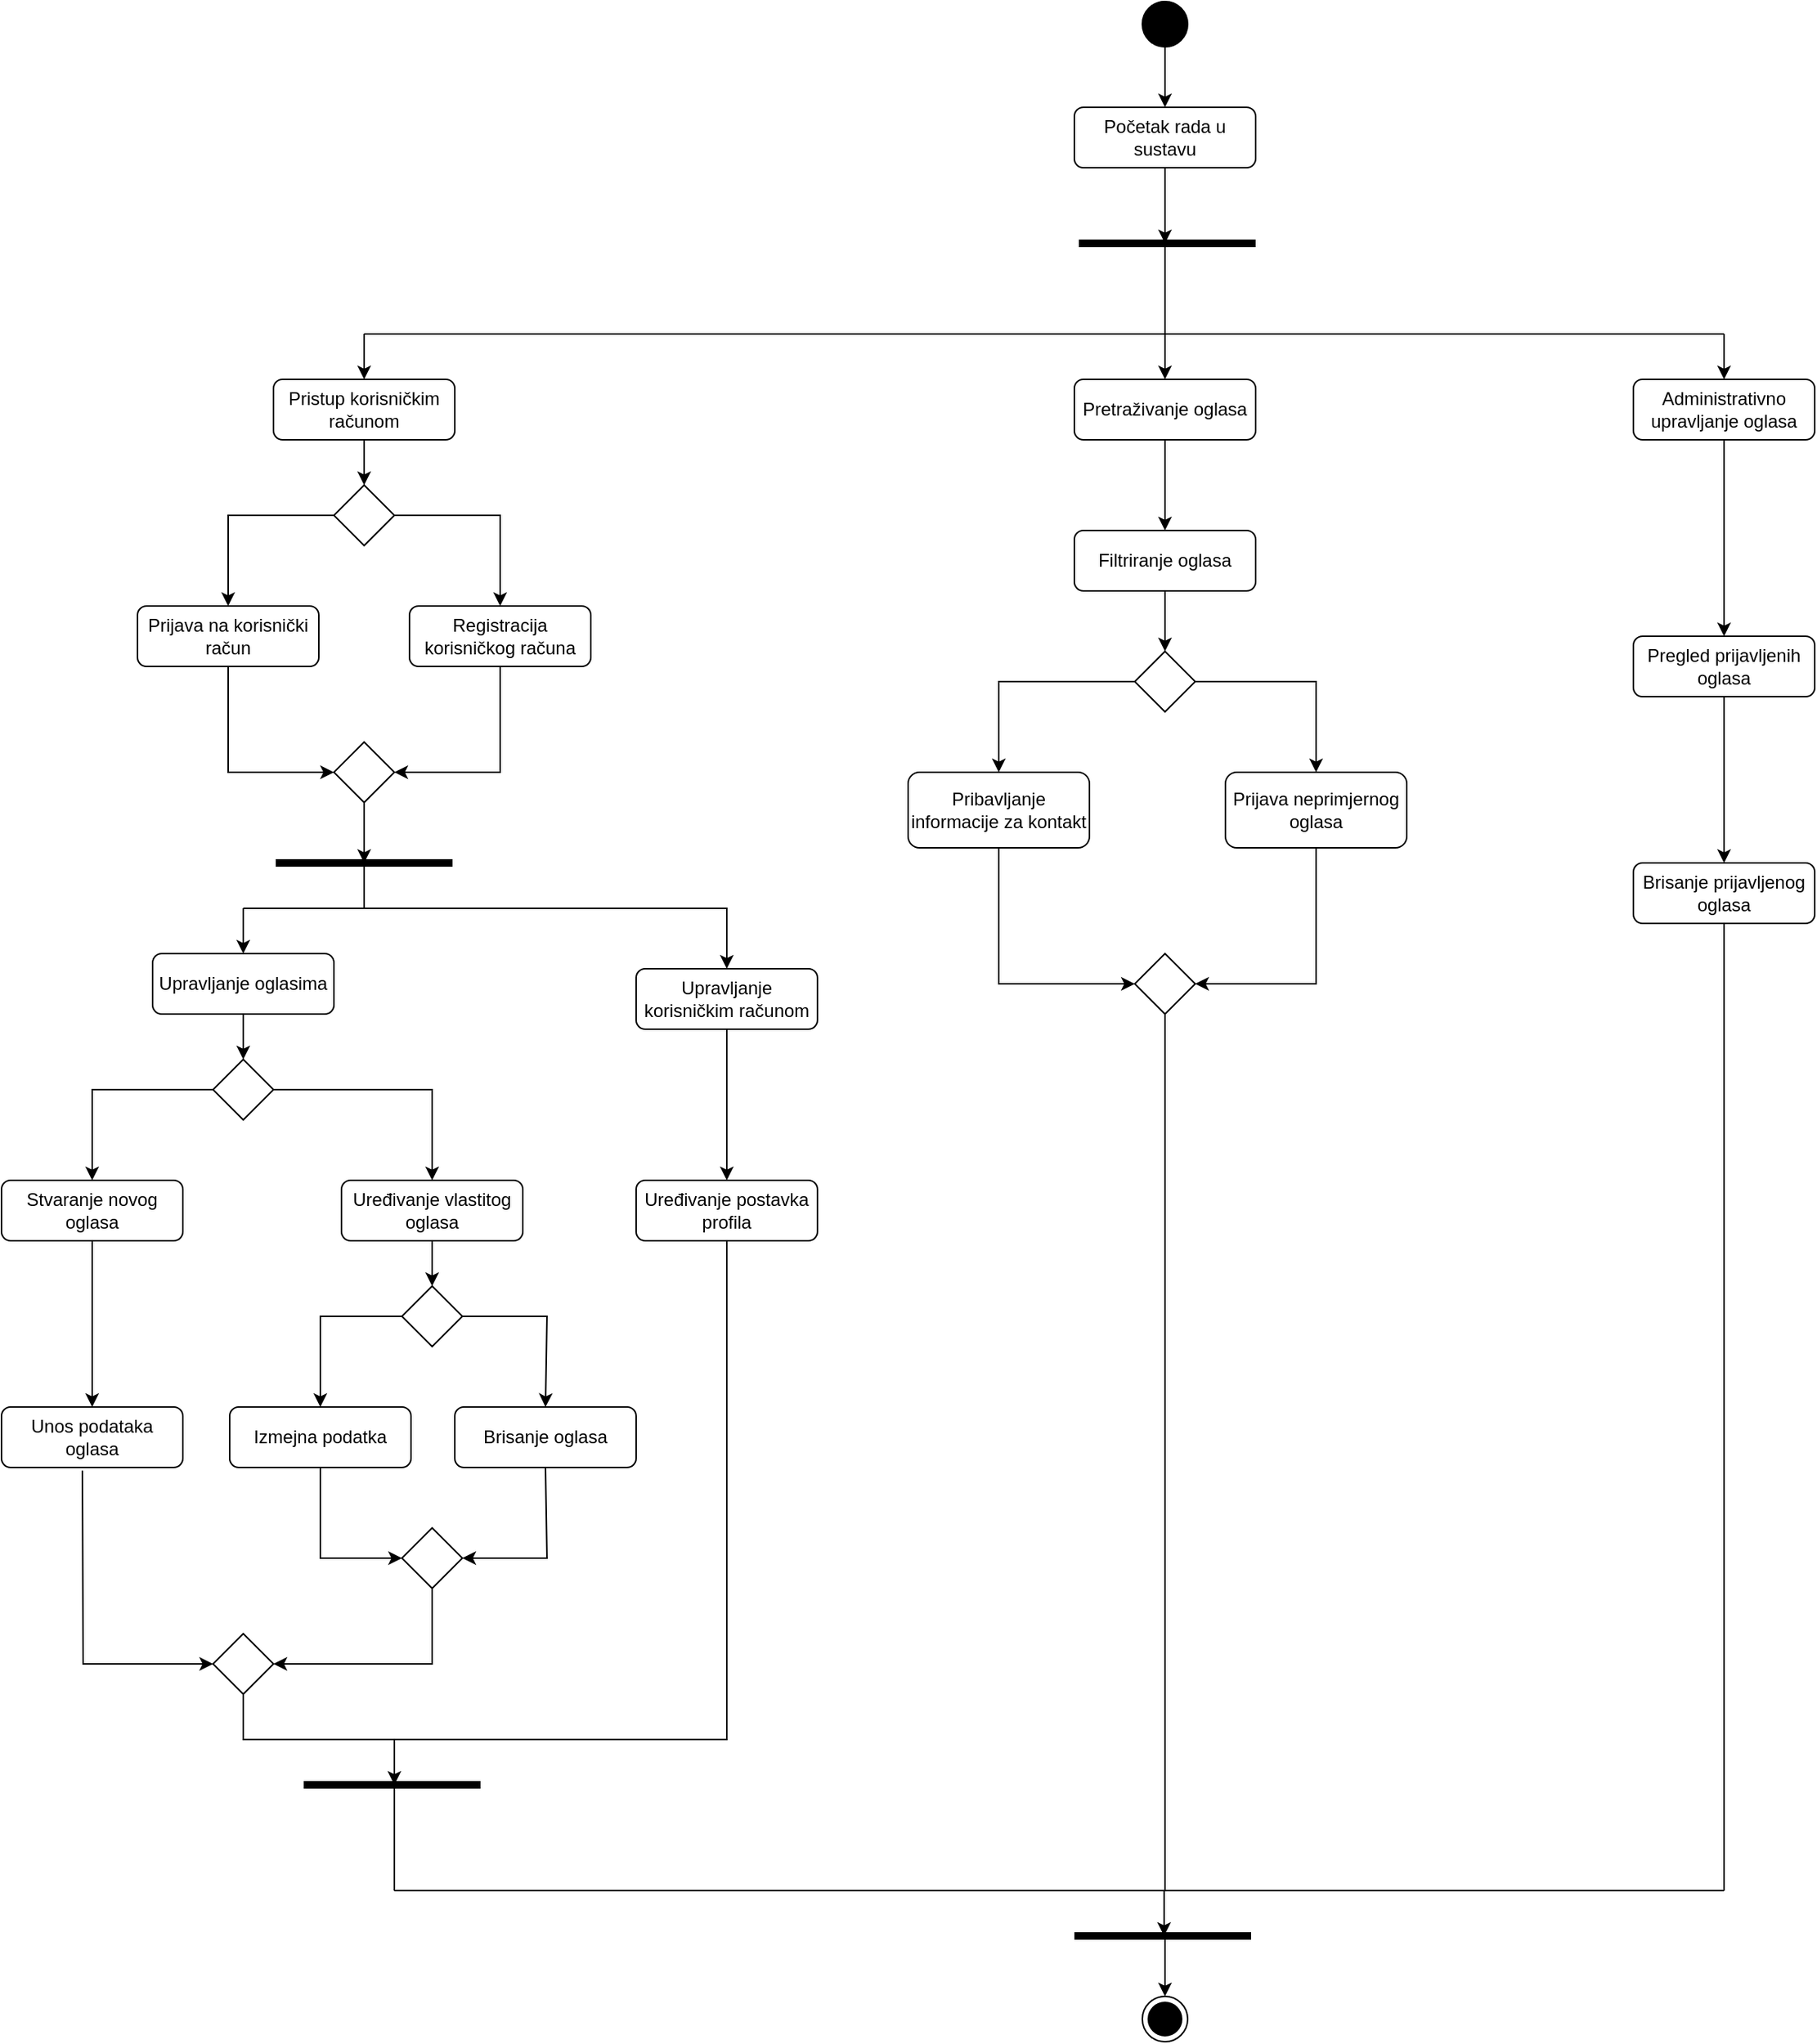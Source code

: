 <mxfile version="26.1.1">
  <diagram name="Page-1" id="Ulhb6u9J6XV0ypOEgnwX">
    <mxGraphModel dx="1221" dy="783" grid="1" gridSize="10" guides="1" tooltips="1" connect="1" arrows="1" fold="1" page="1" pageScale="1" pageWidth="827" pageHeight="1169" math="0" shadow="0">
      <root>
        <mxCell id="0" />
        <mxCell id="1" parent="0" />
        <mxCell id="MhEQCpsoCVAqKaUviSzE-1" value="" style="ellipse;whiteSpace=wrap;html=1;aspect=fixed;fillColor=#000000;" vertex="1" parent="1">
          <mxGeometry x="785" y="20" width="30" height="30" as="geometry" />
        </mxCell>
        <mxCell id="MhEQCpsoCVAqKaUviSzE-2" value="Početak rada u sustavu" style="rounded=1;whiteSpace=wrap;html=1;" vertex="1" parent="1">
          <mxGeometry x="740" y="90" width="120" height="40" as="geometry" />
        </mxCell>
        <mxCell id="MhEQCpsoCVAqKaUviSzE-3" value="" style="endArrow=none;html=1;rounded=0;strokeWidth=5;" edge="1" parent="1">
          <mxGeometry width="50" height="50" relative="1" as="geometry">
            <mxPoint x="743" y="180" as="sourcePoint" />
            <mxPoint x="860" y="180" as="targetPoint" />
          </mxGeometry>
        </mxCell>
        <mxCell id="MhEQCpsoCVAqKaUviSzE-4" value="" style="endArrow=classic;html=1;rounded=0;exitX=0.5;exitY=1;exitDx=0;exitDy=0;entryX=0.5;entryY=0;entryDx=0;entryDy=0;" edge="1" parent="1" source="MhEQCpsoCVAqKaUviSzE-1" target="MhEQCpsoCVAqKaUviSzE-2">
          <mxGeometry width="50" height="50" relative="1" as="geometry">
            <mxPoint x="776" y="260" as="sourcePoint" />
            <mxPoint x="826" y="210" as="targetPoint" />
          </mxGeometry>
        </mxCell>
        <mxCell id="MhEQCpsoCVAqKaUviSzE-5" value="" style="endArrow=classic;html=1;rounded=0;exitX=0.5;exitY=1;exitDx=0;exitDy=0;" edge="1" parent="1" source="MhEQCpsoCVAqKaUviSzE-2">
          <mxGeometry width="50" height="50" relative="1" as="geometry">
            <mxPoint x="776" y="260" as="sourcePoint" />
            <mxPoint x="800" y="180" as="targetPoint" />
          </mxGeometry>
        </mxCell>
        <mxCell id="MhEQCpsoCVAqKaUviSzE-6" value="Pristup korisničkim računom" style="rounded=1;whiteSpace=wrap;html=1;" vertex="1" parent="1">
          <mxGeometry x="210" y="270" width="120" height="40" as="geometry" />
        </mxCell>
        <mxCell id="MhEQCpsoCVAqKaUviSzE-7" value="Pretraživanje oglasa" style="rounded=1;whiteSpace=wrap;html=1;" vertex="1" parent="1">
          <mxGeometry x="740" y="270" width="120" height="40" as="geometry" />
        </mxCell>
        <mxCell id="MhEQCpsoCVAqKaUviSzE-9" value="" style="endArrow=classic;html=1;rounded=0;entryX=0.5;entryY=0;entryDx=0;entryDy=0;" edge="1" parent="1" target="MhEQCpsoCVAqKaUviSzE-7">
          <mxGeometry width="50" height="50" relative="1" as="geometry">
            <mxPoint x="800" y="240" as="sourcePoint" />
            <mxPoint x="470" y="320" as="targetPoint" />
          </mxGeometry>
        </mxCell>
        <mxCell id="MhEQCpsoCVAqKaUviSzE-10" value="" style="endArrow=classic;html=1;rounded=0;entryX=0.5;entryY=0;entryDx=0;entryDy=0;" edge="1" parent="1" target="MhEQCpsoCVAqKaUviSzE-6">
          <mxGeometry width="50" height="50" relative="1" as="geometry">
            <mxPoint x="270" y="240" as="sourcePoint" />
            <mxPoint x="470" y="320" as="targetPoint" />
          </mxGeometry>
        </mxCell>
        <mxCell id="MhEQCpsoCVAqKaUviSzE-11" value="" style="endArrow=none;html=1;rounded=0;" edge="1" parent="1">
          <mxGeometry width="50" height="50" relative="1" as="geometry">
            <mxPoint x="270" y="240" as="sourcePoint" />
            <mxPoint x="1170" y="240" as="targetPoint" />
          </mxGeometry>
        </mxCell>
        <mxCell id="MhEQCpsoCVAqKaUviSzE-12" value="" style="endArrow=none;html=1;rounded=0;" edge="1" parent="1">
          <mxGeometry width="50" height="50" relative="1" as="geometry">
            <mxPoint x="800" y="240" as="sourcePoint" />
            <mxPoint x="800" y="180" as="targetPoint" />
          </mxGeometry>
        </mxCell>
        <mxCell id="MhEQCpsoCVAqKaUviSzE-13" value="" style="rhombus;whiteSpace=wrap;html=1;" vertex="1" parent="1">
          <mxGeometry x="250" y="340" width="40" height="40" as="geometry" />
        </mxCell>
        <mxCell id="MhEQCpsoCVAqKaUviSzE-14" value="" style="endArrow=classic;html=1;rounded=0;exitX=0.5;exitY=1;exitDx=0;exitDy=0;" edge="1" parent="1" source="MhEQCpsoCVAqKaUviSzE-6" target="MhEQCpsoCVAqKaUviSzE-13">
          <mxGeometry width="50" height="50" relative="1" as="geometry">
            <mxPoint x="410" y="420" as="sourcePoint" />
            <mxPoint x="460" y="370" as="targetPoint" />
          </mxGeometry>
        </mxCell>
        <mxCell id="MhEQCpsoCVAqKaUviSzE-15" value="Prijava na korisnički račun" style="rounded=1;whiteSpace=wrap;html=1;" vertex="1" parent="1">
          <mxGeometry x="120" y="420" width="120" height="40" as="geometry" />
        </mxCell>
        <mxCell id="MhEQCpsoCVAqKaUviSzE-17" value="Registracija korisničkog računa" style="rounded=1;whiteSpace=wrap;html=1;" vertex="1" parent="1">
          <mxGeometry x="300" y="420" width="120" height="40" as="geometry" />
        </mxCell>
        <mxCell id="MhEQCpsoCVAqKaUviSzE-18" value="" style="endArrow=classic;html=1;rounded=0;exitX=1;exitY=0.5;exitDx=0;exitDy=0;entryX=0.5;entryY=0;entryDx=0;entryDy=0;" edge="1" parent="1" source="MhEQCpsoCVAqKaUviSzE-13" target="MhEQCpsoCVAqKaUviSzE-17">
          <mxGeometry width="50" height="50" relative="1" as="geometry">
            <mxPoint x="410" y="420" as="sourcePoint" />
            <mxPoint x="460" y="370" as="targetPoint" />
            <Array as="points">
              <mxPoint x="360" y="360" />
            </Array>
          </mxGeometry>
        </mxCell>
        <mxCell id="MhEQCpsoCVAqKaUviSzE-19" value="" style="endArrow=classic;html=1;rounded=0;entryX=0.5;entryY=0;entryDx=0;entryDy=0;exitX=0;exitY=0.5;exitDx=0;exitDy=0;" edge="1" parent="1" source="MhEQCpsoCVAqKaUviSzE-13" target="MhEQCpsoCVAqKaUviSzE-15">
          <mxGeometry width="50" height="50" relative="1" as="geometry">
            <mxPoint x="410" y="420" as="sourcePoint" />
            <mxPoint x="460" y="370" as="targetPoint" />
            <Array as="points">
              <mxPoint x="180" y="360" />
            </Array>
          </mxGeometry>
        </mxCell>
        <mxCell id="MhEQCpsoCVAqKaUviSzE-21" value="" style="rhombus;whiteSpace=wrap;html=1;" vertex="1" parent="1">
          <mxGeometry x="250" y="510" width="40" height="40" as="geometry" />
        </mxCell>
        <mxCell id="MhEQCpsoCVAqKaUviSzE-22" value="" style="endArrow=classic;html=1;rounded=0;entryX=1;entryY=0.5;entryDx=0;entryDy=0;exitX=0.5;exitY=1;exitDx=0;exitDy=0;" edge="1" parent="1" source="MhEQCpsoCVAqKaUviSzE-17" target="MhEQCpsoCVAqKaUviSzE-21">
          <mxGeometry width="50" height="50" relative="1" as="geometry">
            <mxPoint x="400" y="510" as="sourcePoint" />
            <mxPoint x="450" y="460" as="targetPoint" />
            <Array as="points">
              <mxPoint x="360" y="530" />
            </Array>
          </mxGeometry>
        </mxCell>
        <mxCell id="MhEQCpsoCVAqKaUviSzE-23" value="" style="endArrow=classic;html=1;rounded=0;exitX=0.5;exitY=1;exitDx=0;exitDy=0;entryX=0;entryY=0.5;entryDx=0;entryDy=0;" edge="1" parent="1" source="MhEQCpsoCVAqKaUviSzE-15" target="MhEQCpsoCVAqKaUviSzE-21">
          <mxGeometry width="50" height="50" relative="1" as="geometry">
            <mxPoint x="400" y="510" as="sourcePoint" />
            <mxPoint x="450" y="460" as="targetPoint" />
            <Array as="points">
              <mxPoint x="180" y="530" />
            </Array>
          </mxGeometry>
        </mxCell>
        <mxCell id="MhEQCpsoCVAqKaUviSzE-24" value="" style="endArrow=none;html=1;rounded=0;strokeWidth=5;" edge="1" parent="1">
          <mxGeometry width="50" height="50" relative="1" as="geometry">
            <mxPoint x="211.5" y="590" as="sourcePoint" />
            <mxPoint x="328.5" y="590" as="targetPoint" />
          </mxGeometry>
        </mxCell>
        <mxCell id="MhEQCpsoCVAqKaUviSzE-25" value="" style="endArrow=classic;html=1;rounded=0;exitX=0.5;exitY=1;exitDx=0;exitDy=0;" edge="1" parent="1" source="MhEQCpsoCVAqKaUviSzE-21">
          <mxGeometry width="50" height="50" relative="1" as="geometry">
            <mxPoint x="350" y="640" as="sourcePoint" />
            <mxPoint x="270" y="590" as="targetPoint" />
          </mxGeometry>
        </mxCell>
        <mxCell id="MhEQCpsoCVAqKaUviSzE-26" value="Upravljanje oglasima" style="rounded=1;whiteSpace=wrap;html=1;" vertex="1" parent="1">
          <mxGeometry x="130" y="650" width="120" height="40" as="geometry" />
        </mxCell>
        <mxCell id="MhEQCpsoCVAqKaUviSzE-27" value="Upravljanje korisničkim računom" style="rounded=1;whiteSpace=wrap;html=1;" vertex="1" parent="1">
          <mxGeometry x="450" y="660" width="120" height="40" as="geometry" />
        </mxCell>
        <mxCell id="MhEQCpsoCVAqKaUviSzE-28" value="" style="endArrow=classic;html=1;rounded=0;entryX=0.5;entryY=0;entryDx=0;entryDy=0;" edge="1" parent="1" target="MhEQCpsoCVAqKaUviSzE-27">
          <mxGeometry width="50" height="50" relative="1" as="geometry">
            <mxPoint x="380" y="620" as="sourcePoint" />
            <mxPoint x="430" y="500" as="targetPoint" />
            <Array as="points">
              <mxPoint x="510" y="620" />
            </Array>
          </mxGeometry>
        </mxCell>
        <mxCell id="MhEQCpsoCVAqKaUviSzE-29" value="" style="endArrow=classic;html=1;rounded=0;entryX=0.5;entryY=0;entryDx=0;entryDy=0;" edge="1" parent="1" target="MhEQCpsoCVAqKaUviSzE-26">
          <mxGeometry width="50" height="50" relative="1" as="geometry">
            <mxPoint x="190" y="620" as="sourcePoint" />
            <mxPoint x="430" y="500" as="targetPoint" />
          </mxGeometry>
        </mxCell>
        <mxCell id="MhEQCpsoCVAqKaUviSzE-30" value="" style="endArrow=none;html=1;rounded=0;" edge="1" parent="1">
          <mxGeometry width="50" height="50" relative="1" as="geometry">
            <mxPoint x="190" y="620" as="sourcePoint" />
            <mxPoint x="380" y="620" as="targetPoint" />
          </mxGeometry>
        </mxCell>
        <mxCell id="MhEQCpsoCVAqKaUviSzE-31" value="" style="endArrow=none;html=1;rounded=0;" edge="1" parent="1">
          <mxGeometry width="50" height="50" relative="1" as="geometry">
            <mxPoint x="270" y="620" as="sourcePoint" />
            <mxPoint x="270" y="590" as="targetPoint" />
          </mxGeometry>
        </mxCell>
        <mxCell id="MhEQCpsoCVAqKaUviSzE-32" value="Uređivanje postavka profila" style="rounded=1;whiteSpace=wrap;html=1;" vertex="1" parent="1">
          <mxGeometry x="450" y="800" width="120" height="40" as="geometry" />
        </mxCell>
        <mxCell id="MhEQCpsoCVAqKaUviSzE-33" value="" style="endArrow=classic;html=1;rounded=0;exitX=0.5;exitY=1;exitDx=0;exitDy=0;" edge="1" parent="1" source="MhEQCpsoCVAqKaUviSzE-27" target="MhEQCpsoCVAqKaUviSzE-32">
          <mxGeometry width="50" height="50" relative="1" as="geometry">
            <mxPoint x="510" y="730" as="sourcePoint" />
            <mxPoint x="560" y="680" as="targetPoint" />
          </mxGeometry>
        </mxCell>
        <mxCell id="MhEQCpsoCVAqKaUviSzE-34" value="" style="rhombus;whiteSpace=wrap;html=1;" vertex="1" parent="1">
          <mxGeometry x="170" y="720" width="40" height="40" as="geometry" />
        </mxCell>
        <mxCell id="MhEQCpsoCVAqKaUviSzE-35" value="" style="endArrow=classic;html=1;rounded=0;exitX=0.5;exitY=1;exitDx=0;exitDy=0;entryX=0.5;entryY=0;entryDx=0;entryDy=0;" edge="1" parent="1" source="MhEQCpsoCVAqKaUviSzE-26" target="MhEQCpsoCVAqKaUviSzE-34">
          <mxGeometry width="50" height="50" relative="1" as="geometry">
            <mxPoint x="360" y="680" as="sourcePoint" />
            <mxPoint x="410" y="630" as="targetPoint" />
          </mxGeometry>
        </mxCell>
        <mxCell id="MhEQCpsoCVAqKaUviSzE-36" value="Stvaranje novog oglasa" style="rounded=1;whiteSpace=wrap;html=1;" vertex="1" parent="1">
          <mxGeometry x="30" y="800" width="120" height="40" as="geometry" />
        </mxCell>
        <mxCell id="MhEQCpsoCVAqKaUviSzE-39" value="Uređivanje vlastitog oglasa" style="rounded=1;whiteSpace=wrap;html=1;" vertex="1" parent="1">
          <mxGeometry x="255" y="800" width="120" height="40" as="geometry" />
        </mxCell>
        <mxCell id="MhEQCpsoCVAqKaUviSzE-40" value="Unos podataka oglasa" style="rounded=1;whiteSpace=wrap;html=1;" vertex="1" parent="1">
          <mxGeometry x="30" y="950" width="120" height="40" as="geometry" />
        </mxCell>
        <mxCell id="MhEQCpsoCVAqKaUviSzE-41" value="Izmejna podatka" style="rounded=1;whiteSpace=wrap;html=1;" vertex="1" parent="1">
          <mxGeometry x="181" y="950" width="120" height="40" as="geometry" />
        </mxCell>
        <mxCell id="MhEQCpsoCVAqKaUviSzE-42" value="" style="rhombus;whiteSpace=wrap;html=1;" vertex="1" parent="1">
          <mxGeometry x="295" y="870" width="40" height="40" as="geometry" />
        </mxCell>
        <mxCell id="MhEQCpsoCVAqKaUviSzE-43" value="Brisanje oglasa" style="rounded=1;whiteSpace=wrap;html=1;" vertex="1" parent="1">
          <mxGeometry x="330" y="950" width="120" height="40" as="geometry" />
        </mxCell>
        <mxCell id="MhEQCpsoCVAqKaUviSzE-44" value="" style="rhombus;whiteSpace=wrap;html=1;" vertex="1" parent="1">
          <mxGeometry x="295" y="1030" width="40" height="40" as="geometry" />
        </mxCell>
        <mxCell id="MhEQCpsoCVAqKaUviSzE-45" value="" style="rhombus;whiteSpace=wrap;html=1;" vertex="1" parent="1">
          <mxGeometry x="170" y="1100" width="40" height="40" as="geometry" />
        </mxCell>
        <mxCell id="MhEQCpsoCVAqKaUviSzE-46" value="" style="endArrow=none;html=1;rounded=0;strokeWidth=5;" edge="1" parent="1">
          <mxGeometry width="50" height="50" relative="1" as="geometry">
            <mxPoint x="230" y="1200" as="sourcePoint" />
            <mxPoint x="347" y="1200" as="targetPoint" />
          </mxGeometry>
        </mxCell>
        <mxCell id="MhEQCpsoCVAqKaUviSzE-47" value="" style="endArrow=classic;html=1;rounded=0;exitX=1;exitY=0.5;exitDx=0;exitDy=0;entryX=0.5;entryY=0;entryDx=0;entryDy=0;" edge="1" parent="1" source="MhEQCpsoCVAqKaUviSzE-34" target="MhEQCpsoCVAqKaUviSzE-39">
          <mxGeometry width="50" height="50" relative="1" as="geometry">
            <mxPoint x="300" y="880" as="sourcePoint" />
            <mxPoint x="320" y="770" as="targetPoint" />
            <Array as="points">
              <mxPoint x="315" y="740" />
            </Array>
          </mxGeometry>
        </mxCell>
        <mxCell id="MhEQCpsoCVAqKaUviSzE-48" value="" style="endArrow=classic;html=1;rounded=0;entryX=0.5;entryY=0;entryDx=0;entryDy=0;exitX=0;exitY=0.5;exitDx=0;exitDy=0;" edge="1" parent="1" source="MhEQCpsoCVAqKaUviSzE-34" target="MhEQCpsoCVAqKaUviSzE-36">
          <mxGeometry width="50" height="50" relative="1" as="geometry">
            <mxPoint x="300" y="880" as="sourcePoint" />
            <mxPoint x="350" y="830" as="targetPoint" />
            <Array as="points">
              <mxPoint x="90" y="740" />
            </Array>
          </mxGeometry>
        </mxCell>
        <mxCell id="MhEQCpsoCVAqKaUviSzE-49" value="" style="endArrow=classic;html=1;rounded=0;exitX=0.5;exitY=1;exitDx=0;exitDy=0;entryX=0.5;entryY=0;entryDx=0;entryDy=0;" edge="1" parent="1" source="MhEQCpsoCVAqKaUviSzE-36" target="MhEQCpsoCVAqKaUviSzE-40">
          <mxGeometry width="50" height="50" relative="1" as="geometry">
            <mxPoint x="300" y="880" as="sourcePoint" />
            <mxPoint x="350" y="830" as="targetPoint" />
          </mxGeometry>
        </mxCell>
        <mxCell id="MhEQCpsoCVAqKaUviSzE-50" value="" style="endArrow=classic;html=1;rounded=0;exitX=0.5;exitY=1;exitDx=0;exitDy=0;entryX=0.5;entryY=0;entryDx=0;entryDy=0;" edge="1" parent="1" source="MhEQCpsoCVAqKaUviSzE-39" target="MhEQCpsoCVAqKaUviSzE-42">
          <mxGeometry width="50" height="50" relative="1" as="geometry">
            <mxPoint x="300" y="880" as="sourcePoint" />
            <mxPoint x="350" y="830" as="targetPoint" />
          </mxGeometry>
        </mxCell>
        <mxCell id="MhEQCpsoCVAqKaUviSzE-51" value="" style="endArrow=classic;html=1;rounded=0;exitX=1;exitY=0.5;exitDx=0;exitDy=0;entryX=0.5;entryY=0;entryDx=0;entryDy=0;" edge="1" parent="1" source="MhEQCpsoCVAqKaUviSzE-42" target="MhEQCpsoCVAqKaUviSzE-43">
          <mxGeometry width="50" height="50" relative="1" as="geometry">
            <mxPoint x="321" y="880" as="sourcePoint" />
            <mxPoint x="371" y="830" as="targetPoint" />
            <Array as="points">
              <mxPoint x="391" y="890" />
            </Array>
          </mxGeometry>
        </mxCell>
        <mxCell id="MhEQCpsoCVAqKaUviSzE-52" value="" style="endArrow=classic;html=1;rounded=0;exitX=0;exitY=0.5;exitDx=0;exitDy=0;entryX=0.5;entryY=0;entryDx=0;entryDy=0;" edge="1" parent="1" source="MhEQCpsoCVAqKaUviSzE-42" target="MhEQCpsoCVAqKaUviSzE-41">
          <mxGeometry width="50" height="50" relative="1" as="geometry">
            <mxPoint x="321" y="880" as="sourcePoint" />
            <mxPoint x="371" y="830" as="targetPoint" />
            <Array as="points">
              <mxPoint x="241" y="890" />
            </Array>
          </mxGeometry>
        </mxCell>
        <mxCell id="MhEQCpsoCVAqKaUviSzE-53" value="" style="endArrow=classic;html=1;rounded=0;exitX=0.5;exitY=1;exitDx=0;exitDy=0;entryX=1;entryY=0.5;entryDx=0;entryDy=0;" edge="1" parent="1" source="MhEQCpsoCVAqKaUviSzE-43" target="MhEQCpsoCVAqKaUviSzE-44">
          <mxGeometry width="50" height="50" relative="1" as="geometry">
            <mxPoint x="311" y="970" as="sourcePoint" />
            <mxPoint x="361" y="920" as="targetPoint" />
            <Array as="points">
              <mxPoint x="391" y="1050" />
            </Array>
          </mxGeometry>
        </mxCell>
        <mxCell id="MhEQCpsoCVAqKaUviSzE-54" value="" style="endArrow=classic;html=1;rounded=0;exitX=0.5;exitY=1;exitDx=0;exitDy=0;entryX=0;entryY=0.5;entryDx=0;entryDy=0;" edge="1" parent="1" source="MhEQCpsoCVAqKaUviSzE-41" target="MhEQCpsoCVAqKaUviSzE-44">
          <mxGeometry width="50" height="50" relative="1" as="geometry">
            <mxPoint x="311" y="970" as="sourcePoint" />
            <mxPoint x="361" y="920" as="targetPoint" />
            <Array as="points">
              <mxPoint x="241" y="1050" />
            </Array>
          </mxGeometry>
        </mxCell>
        <mxCell id="MhEQCpsoCVAqKaUviSzE-55" value="" style="endArrow=classic;html=1;rounded=0;exitX=0.5;exitY=1;exitDx=0;exitDy=0;entryX=1;entryY=0.5;entryDx=0;entryDy=0;" edge="1" parent="1" source="MhEQCpsoCVAqKaUviSzE-44" target="MhEQCpsoCVAqKaUviSzE-45">
          <mxGeometry width="50" height="50" relative="1" as="geometry">
            <mxPoint x="221" y="1000" as="sourcePoint" />
            <mxPoint x="231" y="1120" as="targetPoint" />
            <Array as="points">
              <mxPoint x="315" y="1120" />
            </Array>
          </mxGeometry>
        </mxCell>
        <mxCell id="MhEQCpsoCVAqKaUviSzE-56" value="" style="endArrow=classic;html=1;rounded=0;exitX=0.446;exitY=1.052;exitDx=0;exitDy=0;exitPerimeter=0;entryX=0;entryY=0.5;entryDx=0;entryDy=0;" edge="1" parent="1" source="MhEQCpsoCVAqKaUviSzE-40" target="MhEQCpsoCVAqKaUviSzE-45">
          <mxGeometry width="50" height="50" relative="1" as="geometry">
            <mxPoint x="190" y="980" as="sourcePoint" />
            <mxPoint x="240" y="930" as="targetPoint" />
            <Array as="points">
              <mxPoint x="84" y="1120" />
            </Array>
          </mxGeometry>
        </mxCell>
        <mxCell id="MhEQCpsoCVAqKaUviSzE-58" value="" style="endArrow=classic;html=1;rounded=0;" edge="1" parent="1">
          <mxGeometry width="50" height="50" relative="1" as="geometry">
            <mxPoint x="290" y="1170" as="sourcePoint" />
            <mxPoint x="290" y="1200" as="targetPoint" />
          </mxGeometry>
        </mxCell>
        <mxCell id="MhEQCpsoCVAqKaUviSzE-59" value="" style="endArrow=none;html=1;rounded=0;entryX=0.5;entryY=1;entryDx=0;entryDy=0;" edge="1" parent="1" target="MhEQCpsoCVAqKaUviSzE-32">
          <mxGeometry width="50" height="50" relative="1" as="geometry">
            <mxPoint x="290" y="1170" as="sourcePoint" />
            <mxPoint x="430" y="920" as="targetPoint" />
            <Array as="points">
              <mxPoint x="510" y="1170" />
            </Array>
          </mxGeometry>
        </mxCell>
        <mxCell id="MhEQCpsoCVAqKaUviSzE-60" value="" style="endArrow=none;html=1;rounded=0;entryX=0.5;entryY=1;entryDx=0;entryDy=0;" edge="1" parent="1" target="MhEQCpsoCVAqKaUviSzE-45">
          <mxGeometry width="50" height="50" relative="1" as="geometry">
            <mxPoint x="290" y="1170" as="sourcePoint" />
            <mxPoint x="430" y="920" as="targetPoint" />
            <Array as="points">
              <mxPoint x="190" y="1170" />
            </Array>
          </mxGeometry>
        </mxCell>
        <mxCell id="MhEQCpsoCVAqKaUviSzE-62" value="Filtriranje oglasa" style="rounded=1;whiteSpace=wrap;html=1;" vertex="1" parent="1">
          <mxGeometry x="740" y="370" width="120" height="40" as="geometry" />
        </mxCell>
        <mxCell id="MhEQCpsoCVAqKaUviSzE-63" value="" style="endArrow=classic;html=1;rounded=0;exitX=0.5;exitY=1;exitDx=0;exitDy=0;" edge="1" parent="1" source="MhEQCpsoCVAqKaUviSzE-7" target="MhEQCpsoCVAqKaUviSzE-62">
          <mxGeometry width="50" height="50" relative="1" as="geometry">
            <mxPoint x="830" y="550" as="sourcePoint" />
            <mxPoint x="880" y="500" as="targetPoint" />
          </mxGeometry>
        </mxCell>
        <mxCell id="MhEQCpsoCVAqKaUviSzE-64" value="" style="rhombus;whiteSpace=wrap;html=1;" vertex="1" parent="1">
          <mxGeometry x="780" y="450" width="40" height="40" as="geometry" />
        </mxCell>
        <mxCell id="MhEQCpsoCVAqKaUviSzE-65" value="Pribavljanje informacije za kontakt" style="rounded=1;whiteSpace=wrap;html=1;" vertex="1" parent="1">
          <mxGeometry x="630" y="530" width="120" height="50" as="geometry" />
        </mxCell>
        <mxCell id="MhEQCpsoCVAqKaUviSzE-66" value="Prijava neprimjernog oglasa" style="rounded=1;whiteSpace=wrap;html=1;" vertex="1" parent="1">
          <mxGeometry x="840" y="530" width="120" height="50" as="geometry" />
        </mxCell>
        <mxCell id="MhEQCpsoCVAqKaUviSzE-67" value="" style="endArrow=classic;html=1;rounded=0;exitX=0.5;exitY=1;exitDx=0;exitDy=0;entryX=0.5;entryY=0;entryDx=0;entryDy=0;" edge="1" parent="1" source="MhEQCpsoCVAqKaUviSzE-62" target="MhEQCpsoCVAqKaUviSzE-64">
          <mxGeometry width="50" height="50" relative="1" as="geometry">
            <mxPoint x="800" y="600" as="sourcePoint" />
            <mxPoint x="850" y="550" as="targetPoint" />
          </mxGeometry>
        </mxCell>
        <mxCell id="MhEQCpsoCVAqKaUviSzE-68" value="" style="endArrow=classic;html=1;rounded=0;exitX=1;exitY=0.5;exitDx=0;exitDy=0;entryX=0.5;entryY=0;entryDx=0;entryDy=0;" edge="1" parent="1" source="MhEQCpsoCVAqKaUviSzE-64" target="MhEQCpsoCVAqKaUviSzE-66">
          <mxGeometry width="50" height="50" relative="1" as="geometry">
            <mxPoint x="800" y="600" as="sourcePoint" />
            <mxPoint x="850" y="550" as="targetPoint" />
            <Array as="points">
              <mxPoint x="900" y="470" />
            </Array>
          </mxGeometry>
        </mxCell>
        <mxCell id="MhEQCpsoCVAqKaUviSzE-69" value="" style="endArrow=classic;html=1;rounded=0;exitX=0;exitY=0.5;exitDx=0;exitDy=0;entryX=0.5;entryY=0;entryDx=0;entryDy=0;" edge="1" parent="1" source="MhEQCpsoCVAqKaUviSzE-64" target="MhEQCpsoCVAqKaUviSzE-65">
          <mxGeometry width="50" height="50" relative="1" as="geometry">
            <mxPoint x="800" y="600" as="sourcePoint" />
            <mxPoint x="850" y="550" as="targetPoint" />
            <Array as="points">
              <mxPoint x="690" y="470" />
            </Array>
          </mxGeometry>
        </mxCell>
        <mxCell id="MhEQCpsoCVAqKaUviSzE-70" value="" style="rhombus;whiteSpace=wrap;html=1;" vertex="1" parent="1">
          <mxGeometry x="780" y="650" width="40" height="40" as="geometry" />
        </mxCell>
        <mxCell id="MhEQCpsoCVAqKaUviSzE-71" value="" style="endArrow=classic;html=1;rounded=0;exitX=0.5;exitY=1;exitDx=0;exitDy=0;entryX=0;entryY=0.5;entryDx=0;entryDy=0;" edge="1" parent="1" source="MhEQCpsoCVAqKaUviSzE-65" target="MhEQCpsoCVAqKaUviSzE-70">
          <mxGeometry width="50" height="50" relative="1" as="geometry">
            <mxPoint x="820" y="760" as="sourcePoint" />
            <mxPoint x="870" y="710" as="targetPoint" />
            <Array as="points">
              <mxPoint x="690" y="670" />
            </Array>
          </mxGeometry>
        </mxCell>
        <mxCell id="MhEQCpsoCVAqKaUviSzE-72" value="" style="endArrow=classic;html=1;rounded=0;entryX=1;entryY=0.5;entryDx=0;entryDy=0;exitX=0.5;exitY=1;exitDx=0;exitDy=0;" edge="1" parent="1" source="MhEQCpsoCVAqKaUviSzE-66" target="MhEQCpsoCVAqKaUviSzE-70">
          <mxGeometry width="50" height="50" relative="1" as="geometry">
            <mxPoint x="820" y="760" as="sourcePoint" />
            <mxPoint x="870" y="710" as="targetPoint" />
            <Array as="points">
              <mxPoint x="900" y="670" />
            </Array>
          </mxGeometry>
        </mxCell>
        <mxCell id="MhEQCpsoCVAqKaUviSzE-73" value="Administrativno upravljanje oglasa" style="rounded=1;whiteSpace=wrap;html=1;" vertex="1" parent="1">
          <mxGeometry x="1110" y="270" width="120" height="40" as="geometry" />
        </mxCell>
        <mxCell id="MhEQCpsoCVAqKaUviSzE-74" value="" style="endArrow=classic;html=1;rounded=0;entryX=0.5;entryY=0;entryDx=0;entryDy=0;" edge="1" parent="1" target="MhEQCpsoCVAqKaUviSzE-73">
          <mxGeometry width="50" height="50" relative="1" as="geometry">
            <mxPoint x="1170" y="240" as="sourcePoint" />
            <mxPoint x="840" y="480" as="targetPoint" />
          </mxGeometry>
        </mxCell>
        <mxCell id="MhEQCpsoCVAqKaUviSzE-75" value="" style="endArrow=none;html=1;rounded=0;strokeWidth=5;" edge="1" parent="1">
          <mxGeometry width="50" height="50" relative="1" as="geometry">
            <mxPoint x="740" y="1300" as="sourcePoint" />
            <mxPoint x="857" y="1300" as="targetPoint" />
          </mxGeometry>
        </mxCell>
        <mxCell id="MhEQCpsoCVAqKaUviSzE-76" value="Pregled prijavljenih oglasa" style="rounded=1;whiteSpace=wrap;html=1;" vertex="1" parent="1">
          <mxGeometry x="1110" y="440" width="120" height="40" as="geometry" />
        </mxCell>
        <mxCell id="MhEQCpsoCVAqKaUviSzE-77" value="Brisanje prijavljenog oglasa" style="rounded=1;whiteSpace=wrap;html=1;" vertex="1" parent="1">
          <mxGeometry x="1110" y="590" width="120" height="40" as="geometry" />
        </mxCell>
        <mxCell id="MhEQCpsoCVAqKaUviSzE-78" value="" style="endArrow=classic;html=1;rounded=0;exitX=0.5;exitY=1;exitDx=0;exitDy=0;entryX=0.5;entryY=0;entryDx=0;entryDy=0;" edge="1" parent="1" source="MhEQCpsoCVAqKaUviSzE-73" target="MhEQCpsoCVAqKaUviSzE-76">
          <mxGeometry width="50" height="50" relative="1" as="geometry">
            <mxPoint x="810" y="780" as="sourcePoint" />
            <mxPoint x="860" y="730" as="targetPoint" />
          </mxGeometry>
        </mxCell>
        <mxCell id="MhEQCpsoCVAqKaUviSzE-79" value="" style="endArrow=classic;html=1;rounded=0;exitX=0.5;exitY=1;exitDx=0;exitDy=0;entryX=0.5;entryY=0;entryDx=0;entryDy=0;" edge="1" parent="1" source="MhEQCpsoCVAqKaUviSzE-76" target="MhEQCpsoCVAqKaUviSzE-77">
          <mxGeometry width="50" height="50" relative="1" as="geometry">
            <mxPoint x="810" y="780" as="sourcePoint" />
            <mxPoint x="860" y="730" as="targetPoint" />
          </mxGeometry>
        </mxCell>
        <mxCell id="MhEQCpsoCVAqKaUviSzE-80" value="" style="endArrow=classic;html=1;rounded=0;" edge="1" parent="1">
          <mxGeometry width="50" height="50" relative="1" as="geometry">
            <mxPoint x="799.41" y="1270" as="sourcePoint" />
            <mxPoint x="799.41" y="1300" as="targetPoint" />
          </mxGeometry>
        </mxCell>
        <mxCell id="MhEQCpsoCVAqKaUviSzE-81" value="" style="endArrow=none;html=1;rounded=0;" edge="1" parent="1">
          <mxGeometry width="50" height="50" relative="1" as="geometry">
            <mxPoint x="290" y="1270" as="sourcePoint" />
            <mxPoint x="1170" y="1270" as="targetPoint" />
          </mxGeometry>
        </mxCell>
        <mxCell id="MhEQCpsoCVAqKaUviSzE-82" value="" style="endArrow=none;html=1;rounded=0;entryX=0.5;entryY=1;entryDx=0;entryDy=0;" edge="1" parent="1" target="MhEQCpsoCVAqKaUviSzE-70">
          <mxGeometry width="50" height="50" relative="1" as="geometry">
            <mxPoint x="800" y="1270" as="sourcePoint" />
            <mxPoint x="820" y="1000" as="targetPoint" />
          </mxGeometry>
        </mxCell>
        <mxCell id="MhEQCpsoCVAqKaUviSzE-83" value="" style="endArrow=none;html=1;rounded=0;" edge="1" parent="1">
          <mxGeometry width="50" height="50" relative="1" as="geometry">
            <mxPoint x="290" y="1270" as="sourcePoint" />
            <mxPoint x="290" y="1200" as="targetPoint" />
          </mxGeometry>
        </mxCell>
        <mxCell id="MhEQCpsoCVAqKaUviSzE-84" value="" style="endArrow=none;html=1;rounded=0;entryX=0.5;entryY=1;entryDx=0;entryDy=0;" edge="1" parent="1" target="MhEQCpsoCVAqKaUviSzE-77">
          <mxGeometry width="50" height="50" relative="1" as="geometry">
            <mxPoint x="1170" y="1270" as="sourcePoint" />
            <mxPoint x="860" y="870" as="targetPoint" />
          </mxGeometry>
        </mxCell>
        <mxCell id="MhEQCpsoCVAqKaUviSzE-88" value="" style="ellipse;html=1;shape=endState;fillColor=#000000;strokeColor=light-dark(#000000,#FF9090);" vertex="1" parent="1">
          <mxGeometry x="785" y="1340" width="30" height="30" as="geometry" />
        </mxCell>
        <mxCell id="MhEQCpsoCVAqKaUviSzE-89" value="" style="endArrow=classic;html=1;rounded=0;entryX=0.5;entryY=0;entryDx=0;entryDy=0;" edge="1" parent="1" target="MhEQCpsoCVAqKaUviSzE-88">
          <mxGeometry width="50" height="50" relative="1" as="geometry">
            <mxPoint x="800" y="1300" as="sourcePoint" />
            <mxPoint x="860" y="1320" as="targetPoint" />
          </mxGeometry>
        </mxCell>
      </root>
    </mxGraphModel>
  </diagram>
</mxfile>
